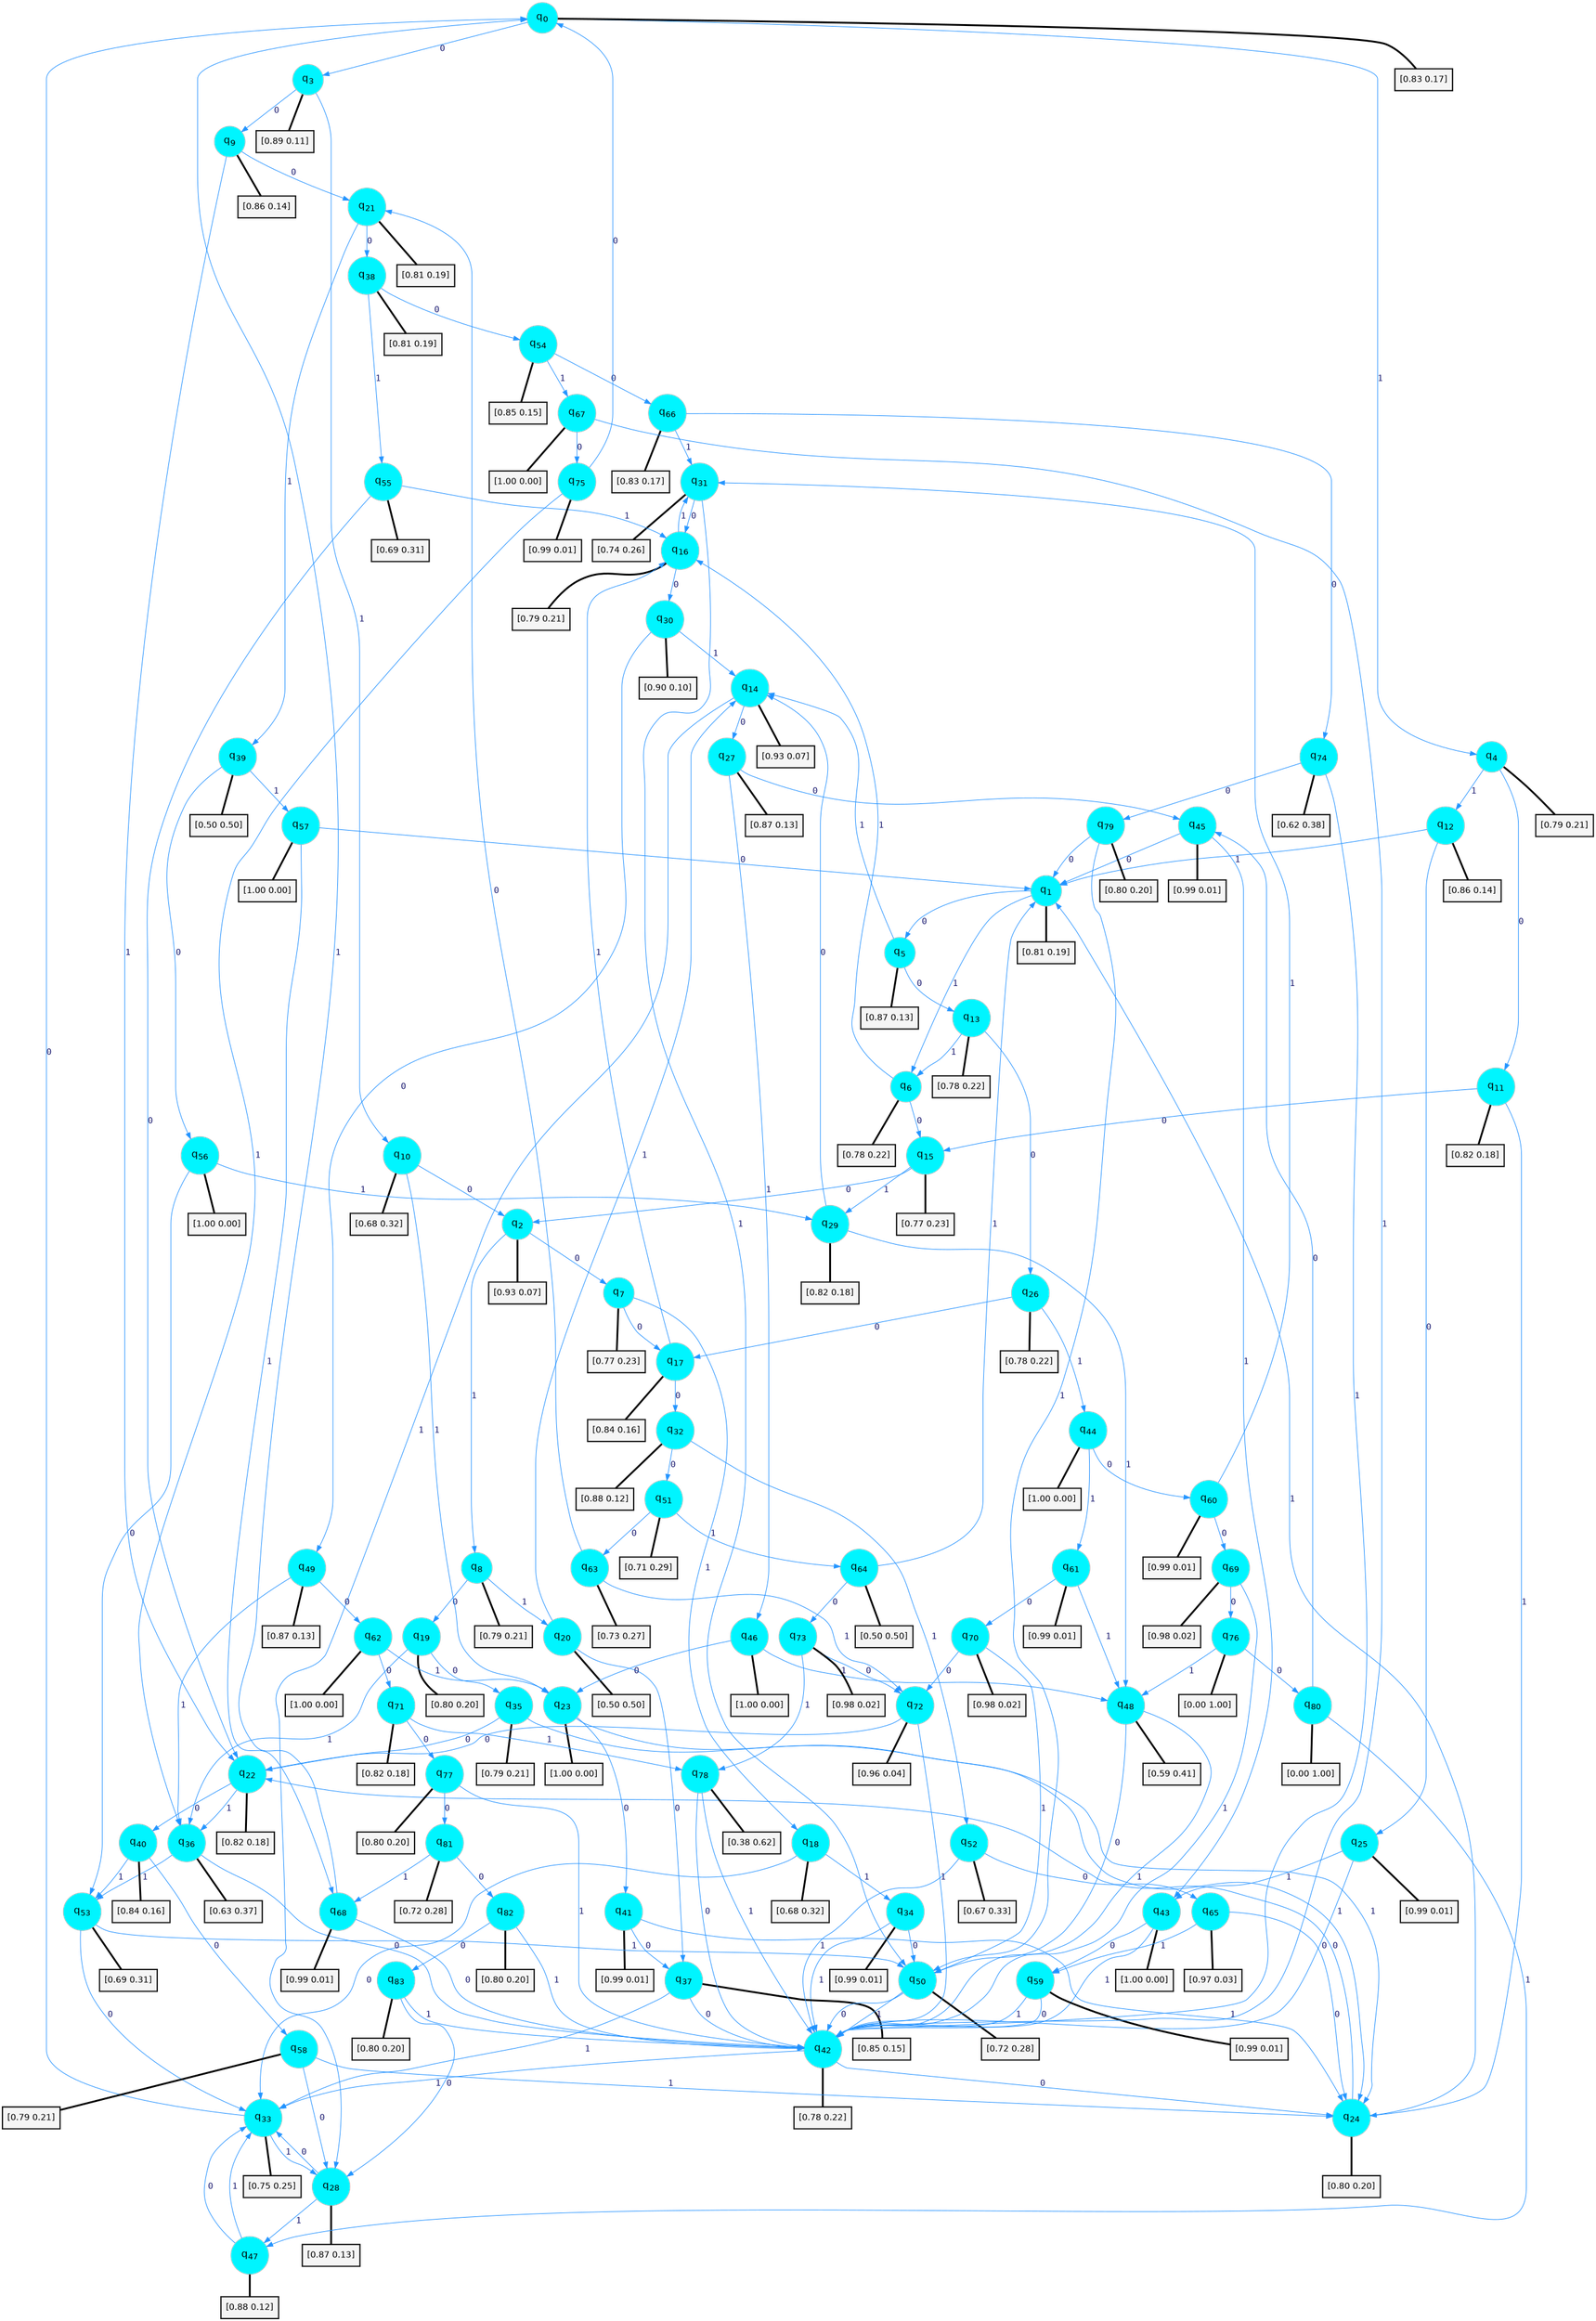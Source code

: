 digraph G {
graph [
bgcolor=transparent, dpi=300, rankdir=TD, size="40,25"];
node [
color=gray, fillcolor=turquoise1, fontcolor=black, fontname=Helvetica, fontsize=16, fontweight=bold, shape=circle, style=filled];
edge [
arrowsize=1, color=dodgerblue1, fontcolor=midnightblue, fontname=courier, fontweight=bold, penwidth=1, style=solid, weight=20];
0[label=<q<SUB>0</SUB>>];
1[label=<q<SUB>1</SUB>>];
2[label=<q<SUB>2</SUB>>];
3[label=<q<SUB>3</SUB>>];
4[label=<q<SUB>4</SUB>>];
5[label=<q<SUB>5</SUB>>];
6[label=<q<SUB>6</SUB>>];
7[label=<q<SUB>7</SUB>>];
8[label=<q<SUB>8</SUB>>];
9[label=<q<SUB>9</SUB>>];
10[label=<q<SUB>10</SUB>>];
11[label=<q<SUB>11</SUB>>];
12[label=<q<SUB>12</SUB>>];
13[label=<q<SUB>13</SUB>>];
14[label=<q<SUB>14</SUB>>];
15[label=<q<SUB>15</SUB>>];
16[label=<q<SUB>16</SUB>>];
17[label=<q<SUB>17</SUB>>];
18[label=<q<SUB>18</SUB>>];
19[label=<q<SUB>19</SUB>>];
20[label=<q<SUB>20</SUB>>];
21[label=<q<SUB>21</SUB>>];
22[label=<q<SUB>22</SUB>>];
23[label=<q<SUB>23</SUB>>];
24[label=<q<SUB>24</SUB>>];
25[label=<q<SUB>25</SUB>>];
26[label=<q<SUB>26</SUB>>];
27[label=<q<SUB>27</SUB>>];
28[label=<q<SUB>28</SUB>>];
29[label=<q<SUB>29</SUB>>];
30[label=<q<SUB>30</SUB>>];
31[label=<q<SUB>31</SUB>>];
32[label=<q<SUB>32</SUB>>];
33[label=<q<SUB>33</SUB>>];
34[label=<q<SUB>34</SUB>>];
35[label=<q<SUB>35</SUB>>];
36[label=<q<SUB>36</SUB>>];
37[label=<q<SUB>37</SUB>>];
38[label=<q<SUB>38</SUB>>];
39[label=<q<SUB>39</SUB>>];
40[label=<q<SUB>40</SUB>>];
41[label=<q<SUB>41</SUB>>];
42[label=<q<SUB>42</SUB>>];
43[label=<q<SUB>43</SUB>>];
44[label=<q<SUB>44</SUB>>];
45[label=<q<SUB>45</SUB>>];
46[label=<q<SUB>46</SUB>>];
47[label=<q<SUB>47</SUB>>];
48[label=<q<SUB>48</SUB>>];
49[label=<q<SUB>49</SUB>>];
50[label=<q<SUB>50</SUB>>];
51[label=<q<SUB>51</SUB>>];
52[label=<q<SUB>52</SUB>>];
53[label=<q<SUB>53</SUB>>];
54[label=<q<SUB>54</SUB>>];
55[label=<q<SUB>55</SUB>>];
56[label=<q<SUB>56</SUB>>];
57[label=<q<SUB>57</SUB>>];
58[label=<q<SUB>58</SUB>>];
59[label=<q<SUB>59</SUB>>];
60[label=<q<SUB>60</SUB>>];
61[label=<q<SUB>61</SUB>>];
62[label=<q<SUB>62</SUB>>];
63[label=<q<SUB>63</SUB>>];
64[label=<q<SUB>64</SUB>>];
65[label=<q<SUB>65</SUB>>];
66[label=<q<SUB>66</SUB>>];
67[label=<q<SUB>67</SUB>>];
68[label=<q<SUB>68</SUB>>];
69[label=<q<SUB>69</SUB>>];
70[label=<q<SUB>70</SUB>>];
71[label=<q<SUB>71</SUB>>];
72[label=<q<SUB>72</SUB>>];
73[label=<q<SUB>73</SUB>>];
74[label=<q<SUB>74</SUB>>];
75[label=<q<SUB>75</SUB>>];
76[label=<q<SUB>76</SUB>>];
77[label=<q<SUB>77</SUB>>];
78[label=<q<SUB>78</SUB>>];
79[label=<q<SUB>79</SUB>>];
80[label=<q<SUB>80</SUB>>];
81[label=<q<SUB>81</SUB>>];
82[label=<q<SUB>82</SUB>>];
83[label=<q<SUB>83</SUB>>];
84[label="[0.83 0.17]", shape=box,fontcolor=black, fontname=Helvetica, fontsize=14, penwidth=2, fillcolor=whitesmoke,color=black];
85[label="[0.81 0.19]", shape=box,fontcolor=black, fontname=Helvetica, fontsize=14, penwidth=2, fillcolor=whitesmoke,color=black];
86[label="[0.93 0.07]", shape=box,fontcolor=black, fontname=Helvetica, fontsize=14, penwidth=2, fillcolor=whitesmoke,color=black];
87[label="[0.89 0.11]", shape=box,fontcolor=black, fontname=Helvetica, fontsize=14, penwidth=2, fillcolor=whitesmoke,color=black];
88[label="[0.79 0.21]", shape=box,fontcolor=black, fontname=Helvetica, fontsize=14, penwidth=2, fillcolor=whitesmoke,color=black];
89[label="[0.87 0.13]", shape=box,fontcolor=black, fontname=Helvetica, fontsize=14, penwidth=2, fillcolor=whitesmoke,color=black];
90[label="[0.78 0.22]", shape=box,fontcolor=black, fontname=Helvetica, fontsize=14, penwidth=2, fillcolor=whitesmoke,color=black];
91[label="[0.77 0.23]", shape=box,fontcolor=black, fontname=Helvetica, fontsize=14, penwidth=2, fillcolor=whitesmoke,color=black];
92[label="[0.79 0.21]", shape=box,fontcolor=black, fontname=Helvetica, fontsize=14, penwidth=2, fillcolor=whitesmoke,color=black];
93[label="[0.86 0.14]", shape=box,fontcolor=black, fontname=Helvetica, fontsize=14, penwidth=2, fillcolor=whitesmoke,color=black];
94[label="[0.68 0.32]", shape=box,fontcolor=black, fontname=Helvetica, fontsize=14, penwidth=2, fillcolor=whitesmoke,color=black];
95[label="[0.82 0.18]", shape=box,fontcolor=black, fontname=Helvetica, fontsize=14, penwidth=2, fillcolor=whitesmoke,color=black];
96[label="[0.86 0.14]", shape=box,fontcolor=black, fontname=Helvetica, fontsize=14, penwidth=2, fillcolor=whitesmoke,color=black];
97[label="[0.78 0.22]", shape=box,fontcolor=black, fontname=Helvetica, fontsize=14, penwidth=2, fillcolor=whitesmoke,color=black];
98[label="[0.93 0.07]", shape=box,fontcolor=black, fontname=Helvetica, fontsize=14, penwidth=2, fillcolor=whitesmoke,color=black];
99[label="[0.77 0.23]", shape=box,fontcolor=black, fontname=Helvetica, fontsize=14, penwidth=2, fillcolor=whitesmoke,color=black];
100[label="[0.79 0.21]", shape=box,fontcolor=black, fontname=Helvetica, fontsize=14, penwidth=2, fillcolor=whitesmoke,color=black];
101[label="[0.84 0.16]", shape=box,fontcolor=black, fontname=Helvetica, fontsize=14, penwidth=2, fillcolor=whitesmoke,color=black];
102[label="[0.68 0.32]", shape=box,fontcolor=black, fontname=Helvetica, fontsize=14, penwidth=2, fillcolor=whitesmoke,color=black];
103[label="[0.80 0.20]", shape=box,fontcolor=black, fontname=Helvetica, fontsize=14, penwidth=2, fillcolor=whitesmoke,color=black];
104[label="[0.50 0.50]", shape=box,fontcolor=black, fontname=Helvetica, fontsize=14, penwidth=2, fillcolor=whitesmoke,color=black];
105[label="[0.81 0.19]", shape=box,fontcolor=black, fontname=Helvetica, fontsize=14, penwidth=2, fillcolor=whitesmoke,color=black];
106[label="[0.82 0.18]", shape=box,fontcolor=black, fontname=Helvetica, fontsize=14, penwidth=2, fillcolor=whitesmoke,color=black];
107[label="[1.00 0.00]", shape=box,fontcolor=black, fontname=Helvetica, fontsize=14, penwidth=2, fillcolor=whitesmoke,color=black];
108[label="[0.80 0.20]", shape=box,fontcolor=black, fontname=Helvetica, fontsize=14, penwidth=2, fillcolor=whitesmoke,color=black];
109[label="[0.99 0.01]", shape=box,fontcolor=black, fontname=Helvetica, fontsize=14, penwidth=2, fillcolor=whitesmoke,color=black];
110[label="[0.78 0.22]", shape=box,fontcolor=black, fontname=Helvetica, fontsize=14, penwidth=2, fillcolor=whitesmoke,color=black];
111[label="[0.87 0.13]", shape=box,fontcolor=black, fontname=Helvetica, fontsize=14, penwidth=2, fillcolor=whitesmoke,color=black];
112[label="[0.87 0.13]", shape=box,fontcolor=black, fontname=Helvetica, fontsize=14, penwidth=2, fillcolor=whitesmoke,color=black];
113[label="[0.82 0.18]", shape=box,fontcolor=black, fontname=Helvetica, fontsize=14, penwidth=2, fillcolor=whitesmoke,color=black];
114[label="[0.90 0.10]", shape=box,fontcolor=black, fontname=Helvetica, fontsize=14, penwidth=2, fillcolor=whitesmoke,color=black];
115[label="[0.74 0.26]", shape=box,fontcolor=black, fontname=Helvetica, fontsize=14, penwidth=2, fillcolor=whitesmoke,color=black];
116[label="[0.88 0.12]", shape=box,fontcolor=black, fontname=Helvetica, fontsize=14, penwidth=2, fillcolor=whitesmoke,color=black];
117[label="[0.75 0.25]", shape=box,fontcolor=black, fontname=Helvetica, fontsize=14, penwidth=2, fillcolor=whitesmoke,color=black];
118[label="[0.99 0.01]", shape=box,fontcolor=black, fontname=Helvetica, fontsize=14, penwidth=2, fillcolor=whitesmoke,color=black];
119[label="[0.79 0.21]", shape=box,fontcolor=black, fontname=Helvetica, fontsize=14, penwidth=2, fillcolor=whitesmoke,color=black];
120[label="[0.63 0.37]", shape=box,fontcolor=black, fontname=Helvetica, fontsize=14, penwidth=2, fillcolor=whitesmoke,color=black];
121[label="[0.85 0.15]", shape=box,fontcolor=black, fontname=Helvetica, fontsize=14, penwidth=2, fillcolor=whitesmoke,color=black];
122[label="[0.81 0.19]", shape=box,fontcolor=black, fontname=Helvetica, fontsize=14, penwidth=2, fillcolor=whitesmoke,color=black];
123[label="[0.50 0.50]", shape=box,fontcolor=black, fontname=Helvetica, fontsize=14, penwidth=2, fillcolor=whitesmoke,color=black];
124[label="[0.84 0.16]", shape=box,fontcolor=black, fontname=Helvetica, fontsize=14, penwidth=2, fillcolor=whitesmoke,color=black];
125[label="[0.99 0.01]", shape=box,fontcolor=black, fontname=Helvetica, fontsize=14, penwidth=2, fillcolor=whitesmoke,color=black];
126[label="[0.78 0.22]", shape=box,fontcolor=black, fontname=Helvetica, fontsize=14, penwidth=2, fillcolor=whitesmoke,color=black];
127[label="[1.00 0.00]", shape=box,fontcolor=black, fontname=Helvetica, fontsize=14, penwidth=2, fillcolor=whitesmoke,color=black];
128[label="[1.00 0.00]", shape=box,fontcolor=black, fontname=Helvetica, fontsize=14, penwidth=2, fillcolor=whitesmoke,color=black];
129[label="[0.99 0.01]", shape=box,fontcolor=black, fontname=Helvetica, fontsize=14, penwidth=2, fillcolor=whitesmoke,color=black];
130[label="[1.00 0.00]", shape=box,fontcolor=black, fontname=Helvetica, fontsize=14, penwidth=2, fillcolor=whitesmoke,color=black];
131[label="[0.88 0.12]", shape=box,fontcolor=black, fontname=Helvetica, fontsize=14, penwidth=2, fillcolor=whitesmoke,color=black];
132[label="[0.59 0.41]", shape=box,fontcolor=black, fontname=Helvetica, fontsize=14, penwidth=2, fillcolor=whitesmoke,color=black];
133[label="[0.87 0.13]", shape=box,fontcolor=black, fontname=Helvetica, fontsize=14, penwidth=2, fillcolor=whitesmoke,color=black];
134[label="[0.72 0.28]", shape=box,fontcolor=black, fontname=Helvetica, fontsize=14, penwidth=2, fillcolor=whitesmoke,color=black];
135[label="[0.71 0.29]", shape=box,fontcolor=black, fontname=Helvetica, fontsize=14, penwidth=2, fillcolor=whitesmoke,color=black];
136[label="[0.67 0.33]", shape=box,fontcolor=black, fontname=Helvetica, fontsize=14, penwidth=2, fillcolor=whitesmoke,color=black];
137[label="[0.69 0.31]", shape=box,fontcolor=black, fontname=Helvetica, fontsize=14, penwidth=2, fillcolor=whitesmoke,color=black];
138[label="[0.85 0.15]", shape=box,fontcolor=black, fontname=Helvetica, fontsize=14, penwidth=2, fillcolor=whitesmoke,color=black];
139[label="[0.69 0.31]", shape=box,fontcolor=black, fontname=Helvetica, fontsize=14, penwidth=2, fillcolor=whitesmoke,color=black];
140[label="[1.00 0.00]", shape=box,fontcolor=black, fontname=Helvetica, fontsize=14, penwidth=2, fillcolor=whitesmoke,color=black];
141[label="[1.00 0.00]", shape=box,fontcolor=black, fontname=Helvetica, fontsize=14, penwidth=2, fillcolor=whitesmoke,color=black];
142[label="[0.79 0.21]", shape=box,fontcolor=black, fontname=Helvetica, fontsize=14, penwidth=2, fillcolor=whitesmoke,color=black];
143[label="[0.99 0.01]", shape=box,fontcolor=black, fontname=Helvetica, fontsize=14, penwidth=2, fillcolor=whitesmoke,color=black];
144[label="[0.99 0.01]", shape=box,fontcolor=black, fontname=Helvetica, fontsize=14, penwidth=2, fillcolor=whitesmoke,color=black];
145[label="[0.99 0.01]", shape=box,fontcolor=black, fontname=Helvetica, fontsize=14, penwidth=2, fillcolor=whitesmoke,color=black];
146[label="[1.00 0.00]", shape=box,fontcolor=black, fontname=Helvetica, fontsize=14, penwidth=2, fillcolor=whitesmoke,color=black];
147[label="[0.73 0.27]", shape=box,fontcolor=black, fontname=Helvetica, fontsize=14, penwidth=2, fillcolor=whitesmoke,color=black];
148[label="[0.50 0.50]", shape=box,fontcolor=black, fontname=Helvetica, fontsize=14, penwidth=2, fillcolor=whitesmoke,color=black];
149[label="[0.97 0.03]", shape=box,fontcolor=black, fontname=Helvetica, fontsize=14, penwidth=2, fillcolor=whitesmoke,color=black];
150[label="[0.83 0.17]", shape=box,fontcolor=black, fontname=Helvetica, fontsize=14, penwidth=2, fillcolor=whitesmoke,color=black];
151[label="[1.00 0.00]", shape=box,fontcolor=black, fontname=Helvetica, fontsize=14, penwidth=2, fillcolor=whitesmoke,color=black];
152[label="[0.99 0.01]", shape=box,fontcolor=black, fontname=Helvetica, fontsize=14, penwidth=2, fillcolor=whitesmoke,color=black];
153[label="[0.98 0.02]", shape=box,fontcolor=black, fontname=Helvetica, fontsize=14, penwidth=2, fillcolor=whitesmoke,color=black];
154[label="[0.98 0.02]", shape=box,fontcolor=black, fontname=Helvetica, fontsize=14, penwidth=2, fillcolor=whitesmoke,color=black];
155[label="[0.82 0.18]", shape=box,fontcolor=black, fontname=Helvetica, fontsize=14, penwidth=2, fillcolor=whitesmoke,color=black];
156[label="[0.96 0.04]", shape=box,fontcolor=black, fontname=Helvetica, fontsize=14, penwidth=2, fillcolor=whitesmoke,color=black];
157[label="[0.98 0.02]", shape=box,fontcolor=black, fontname=Helvetica, fontsize=14, penwidth=2, fillcolor=whitesmoke,color=black];
158[label="[0.62 0.38]", shape=box,fontcolor=black, fontname=Helvetica, fontsize=14, penwidth=2, fillcolor=whitesmoke,color=black];
159[label="[0.99 0.01]", shape=box,fontcolor=black, fontname=Helvetica, fontsize=14, penwidth=2, fillcolor=whitesmoke,color=black];
160[label="[0.00 1.00]", shape=box,fontcolor=black, fontname=Helvetica, fontsize=14, penwidth=2, fillcolor=whitesmoke,color=black];
161[label="[0.80 0.20]", shape=box,fontcolor=black, fontname=Helvetica, fontsize=14, penwidth=2, fillcolor=whitesmoke,color=black];
162[label="[0.38 0.62]", shape=box,fontcolor=black, fontname=Helvetica, fontsize=14, penwidth=2, fillcolor=whitesmoke,color=black];
163[label="[0.80 0.20]", shape=box,fontcolor=black, fontname=Helvetica, fontsize=14, penwidth=2, fillcolor=whitesmoke,color=black];
164[label="[0.00 1.00]", shape=box,fontcolor=black, fontname=Helvetica, fontsize=14, penwidth=2, fillcolor=whitesmoke,color=black];
165[label="[0.72 0.28]", shape=box,fontcolor=black, fontname=Helvetica, fontsize=14, penwidth=2, fillcolor=whitesmoke,color=black];
166[label="[0.80 0.20]", shape=box,fontcolor=black, fontname=Helvetica, fontsize=14, penwidth=2, fillcolor=whitesmoke,color=black];
167[label="[0.80 0.20]", shape=box,fontcolor=black, fontname=Helvetica, fontsize=14, penwidth=2, fillcolor=whitesmoke,color=black];
0->3 [label=0];
0->4 [label=1];
0->84 [arrowhead=none, penwidth=3,color=black];
1->5 [label=0];
1->6 [label=1];
1->85 [arrowhead=none, penwidth=3,color=black];
2->7 [label=0];
2->8 [label=1];
2->86 [arrowhead=none, penwidth=3,color=black];
3->9 [label=0];
3->10 [label=1];
3->87 [arrowhead=none, penwidth=3,color=black];
4->11 [label=0];
4->12 [label=1];
4->88 [arrowhead=none, penwidth=3,color=black];
5->13 [label=0];
5->14 [label=1];
5->89 [arrowhead=none, penwidth=3,color=black];
6->15 [label=0];
6->16 [label=1];
6->90 [arrowhead=none, penwidth=3,color=black];
7->17 [label=0];
7->18 [label=1];
7->91 [arrowhead=none, penwidth=3,color=black];
8->19 [label=0];
8->20 [label=1];
8->92 [arrowhead=none, penwidth=3,color=black];
9->21 [label=0];
9->22 [label=1];
9->93 [arrowhead=none, penwidth=3,color=black];
10->2 [label=0];
10->23 [label=1];
10->94 [arrowhead=none, penwidth=3,color=black];
11->15 [label=0];
11->24 [label=1];
11->95 [arrowhead=none, penwidth=3,color=black];
12->25 [label=0];
12->1 [label=1];
12->96 [arrowhead=none, penwidth=3,color=black];
13->26 [label=0];
13->6 [label=1];
13->97 [arrowhead=none, penwidth=3,color=black];
14->27 [label=0];
14->28 [label=1];
14->98 [arrowhead=none, penwidth=3,color=black];
15->2 [label=0];
15->29 [label=1];
15->99 [arrowhead=none, penwidth=3,color=black];
16->30 [label=0];
16->31 [label=1];
16->100 [arrowhead=none, penwidth=3,color=black];
17->32 [label=0];
17->16 [label=1];
17->101 [arrowhead=none, penwidth=3,color=black];
18->33 [label=0];
18->34 [label=1];
18->102 [arrowhead=none, penwidth=3,color=black];
19->35 [label=0];
19->36 [label=1];
19->103 [arrowhead=none, penwidth=3,color=black];
20->37 [label=0];
20->14 [label=1];
20->104 [arrowhead=none, penwidth=3,color=black];
21->38 [label=0];
21->39 [label=1];
21->105 [arrowhead=none, penwidth=3,color=black];
22->40 [label=0];
22->36 [label=1];
22->106 [arrowhead=none, penwidth=3,color=black];
23->41 [label=0];
23->24 [label=1];
23->107 [arrowhead=none, penwidth=3,color=black];
24->22 [label=0];
24->1 [label=1];
24->108 [arrowhead=none, penwidth=3,color=black];
25->42 [label=0];
25->43 [label=1];
25->109 [arrowhead=none, penwidth=3,color=black];
26->17 [label=0];
26->44 [label=1];
26->110 [arrowhead=none, penwidth=3,color=black];
27->45 [label=0];
27->46 [label=1];
27->111 [arrowhead=none, penwidth=3,color=black];
28->33 [label=0];
28->47 [label=1];
28->112 [arrowhead=none, penwidth=3,color=black];
29->14 [label=0];
29->48 [label=1];
29->113 [arrowhead=none, penwidth=3,color=black];
30->49 [label=0];
30->14 [label=1];
30->114 [arrowhead=none, penwidth=3,color=black];
31->16 [label=0];
31->50 [label=1];
31->115 [arrowhead=none, penwidth=3,color=black];
32->51 [label=0];
32->52 [label=1];
32->116 [arrowhead=none, penwidth=3,color=black];
33->0 [label=0];
33->28 [label=1];
33->117 [arrowhead=none, penwidth=3,color=black];
34->50 [label=0];
34->42 [label=1];
34->118 [arrowhead=none, penwidth=3,color=black];
35->22 [label=0];
35->24 [label=1];
35->119 [arrowhead=none, penwidth=3,color=black];
36->42 [label=0];
36->53 [label=1];
36->120 [arrowhead=none, penwidth=3,color=black];
37->42 [label=0];
37->33 [label=1];
37->121 [arrowhead=none, penwidth=3,color=black];
38->54 [label=0];
38->55 [label=1];
38->122 [arrowhead=none, penwidth=3,color=black];
39->56 [label=0];
39->57 [label=1];
39->123 [arrowhead=none, penwidth=3,color=black];
40->58 [label=0];
40->53 [label=1];
40->124 [arrowhead=none, penwidth=3,color=black];
41->37 [label=0];
41->24 [label=1];
41->125 [arrowhead=none, penwidth=3,color=black];
42->24 [label=0];
42->33 [label=1];
42->126 [arrowhead=none, penwidth=3,color=black];
43->59 [label=0];
43->42 [label=1];
43->127 [arrowhead=none, penwidth=3,color=black];
44->60 [label=0];
44->61 [label=1];
44->128 [arrowhead=none, penwidth=3,color=black];
45->1 [label=0];
45->43 [label=1];
45->129 [arrowhead=none, penwidth=3,color=black];
46->23 [label=0];
46->48 [label=1];
46->130 [arrowhead=none, penwidth=3,color=black];
47->33 [label=0];
47->33 [label=1];
47->131 [arrowhead=none, penwidth=3,color=black];
48->50 [label=0];
48->42 [label=1];
48->132 [arrowhead=none, penwidth=3,color=black];
49->62 [label=0];
49->36 [label=1];
49->133 [arrowhead=none, penwidth=3,color=black];
50->42 [label=0];
50->42 [label=1];
50->134 [arrowhead=none, penwidth=3,color=black];
51->63 [label=0];
51->64 [label=1];
51->135 [arrowhead=none, penwidth=3,color=black];
52->65 [label=0];
52->42 [label=1];
52->136 [arrowhead=none, penwidth=3,color=black];
53->33 [label=0];
53->50 [label=1];
53->137 [arrowhead=none, penwidth=3,color=black];
54->66 [label=0];
54->67 [label=1];
54->138 [arrowhead=none, penwidth=3,color=black];
55->22 [label=0];
55->16 [label=1];
55->139 [arrowhead=none, penwidth=3,color=black];
56->53 [label=0];
56->29 [label=1];
56->140 [arrowhead=none, penwidth=3,color=black];
57->1 [label=0];
57->68 [label=1];
57->141 [arrowhead=none, penwidth=3,color=black];
58->28 [label=0];
58->24 [label=1];
58->142 [arrowhead=none, penwidth=3,color=black];
59->42 [label=0];
59->42 [label=1];
59->143 [arrowhead=none, penwidth=3,color=black];
60->69 [label=0];
60->31 [label=1];
60->144 [arrowhead=none, penwidth=3,color=black];
61->70 [label=0];
61->48 [label=1];
61->145 [arrowhead=none, penwidth=3,color=black];
62->71 [label=0];
62->23 [label=1];
62->146 [arrowhead=none, penwidth=3,color=black];
63->21 [label=0];
63->72 [label=1];
63->147 [arrowhead=none, penwidth=3,color=black];
64->73 [label=0];
64->1 [label=1];
64->148 [arrowhead=none, penwidth=3,color=black];
65->24 [label=0];
65->59 [label=1];
65->149 [arrowhead=none, penwidth=3,color=black];
66->74 [label=0];
66->31 [label=1];
66->150 [arrowhead=none, penwidth=3,color=black];
67->75 [label=0];
67->42 [label=1];
67->151 [arrowhead=none, penwidth=3,color=black];
68->42 [label=0];
68->0 [label=1];
68->152 [arrowhead=none, penwidth=3,color=black];
69->76 [label=0];
69->42 [label=1];
69->153 [arrowhead=none, penwidth=3,color=black];
70->72 [label=0];
70->50 [label=1];
70->154 [arrowhead=none, penwidth=3,color=black];
71->77 [label=0];
71->78 [label=1];
71->155 [arrowhead=none, penwidth=3,color=black];
72->22 [label=0];
72->42 [label=1];
72->156 [arrowhead=none, penwidth=3,color=black];
73->72 [label=0];
73->78 [label=1];
73->157 [arrowhead=none, penwidth=3,color=black];
74->79 [label=0];
74->42 [label=1];
74->158 [arrowhead=none, penwidth=3,color=black];
75->0 [label=0];
75->36 [label=1];
75->159 [arrowhead=none, penwidth=3,color=black];
76->80 [label=0];
76->48 [label=1];
76->160 [arrowhead=none, penwidth=3,color=black];
77->81 [label=0];
77->42 [label=1];
77->161 [arrowhead=none, penwidth=3,color=black];
78->42 [label=0];
78->42 [label=1];
78->162 [arrowhead=none, penwidth=3,color=black];
79->1 [label=0];
79->50 [label=1];
79->163 [arrowhead=none, penwidth=3,color=black];
80->45 [label=0];
80->47 [label=1];
80->164 [arrowhead=none, penwidth=3,color=black];
81->82 [label=0];
81->68 [label=1];
81->165 [arrowhead=none, penwidth=3,color=black];
82->83 [label=0];
82->42 [label=1];
82->166 [arrowhead=none, penwidth=3,color=black];
83->28 [label=0];
83->42 [label=1];
83->167 [arrowhead=none, penwidth=3,color=black];
}
